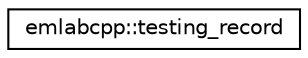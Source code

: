 digraph "Graphical Class Hierarchy"
{
 // LATEX_PDF_SIZE
  edge [fontname="Helvetica",fontsize="10",labelfontname="Helvetica",labelfontsize="10"];
  node [fontname="Helvetica",fontsize="10",shape=record];
  rankdir="LR";
  Node0 [label="emlabcpp::testing_record",height=0.2,width=0.4,color="black", fillcolor="white", style="filled",URL="$classemlabcpp_1_1testing__record.html",tooltip=" "];
}
